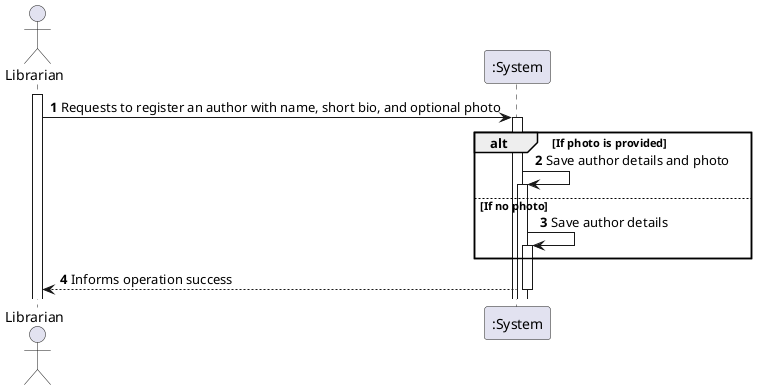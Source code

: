 @startuml
'https://plantuml.com/sequence-diagram

autoactivate on
autonumber

actor "Librarian" as Librarian
participant ":System" as System

activate Librarian

Librarian -> System: Requests to register an author with name, short bio, and optional photo
alt If photo is provided
    System -> System: Save author details and photo
else If no photo
    System -> System: Save author details
end
System --> Librarian: Informs operation success

@enduml
